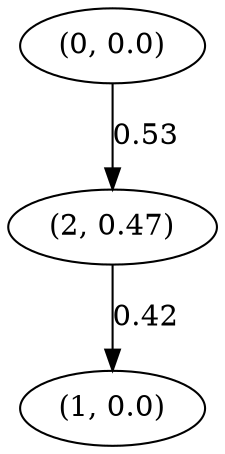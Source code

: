 digraph {
    0 [ label = "(0, 0.0)" ]
    1 [ label = "(1, 0.0)" ]
    2 [ label = "(2, 0.47)" ]
    2 -> 1 [ label = "0.42" ]
    0 -> 2 [ label = "0.53" ]
}

